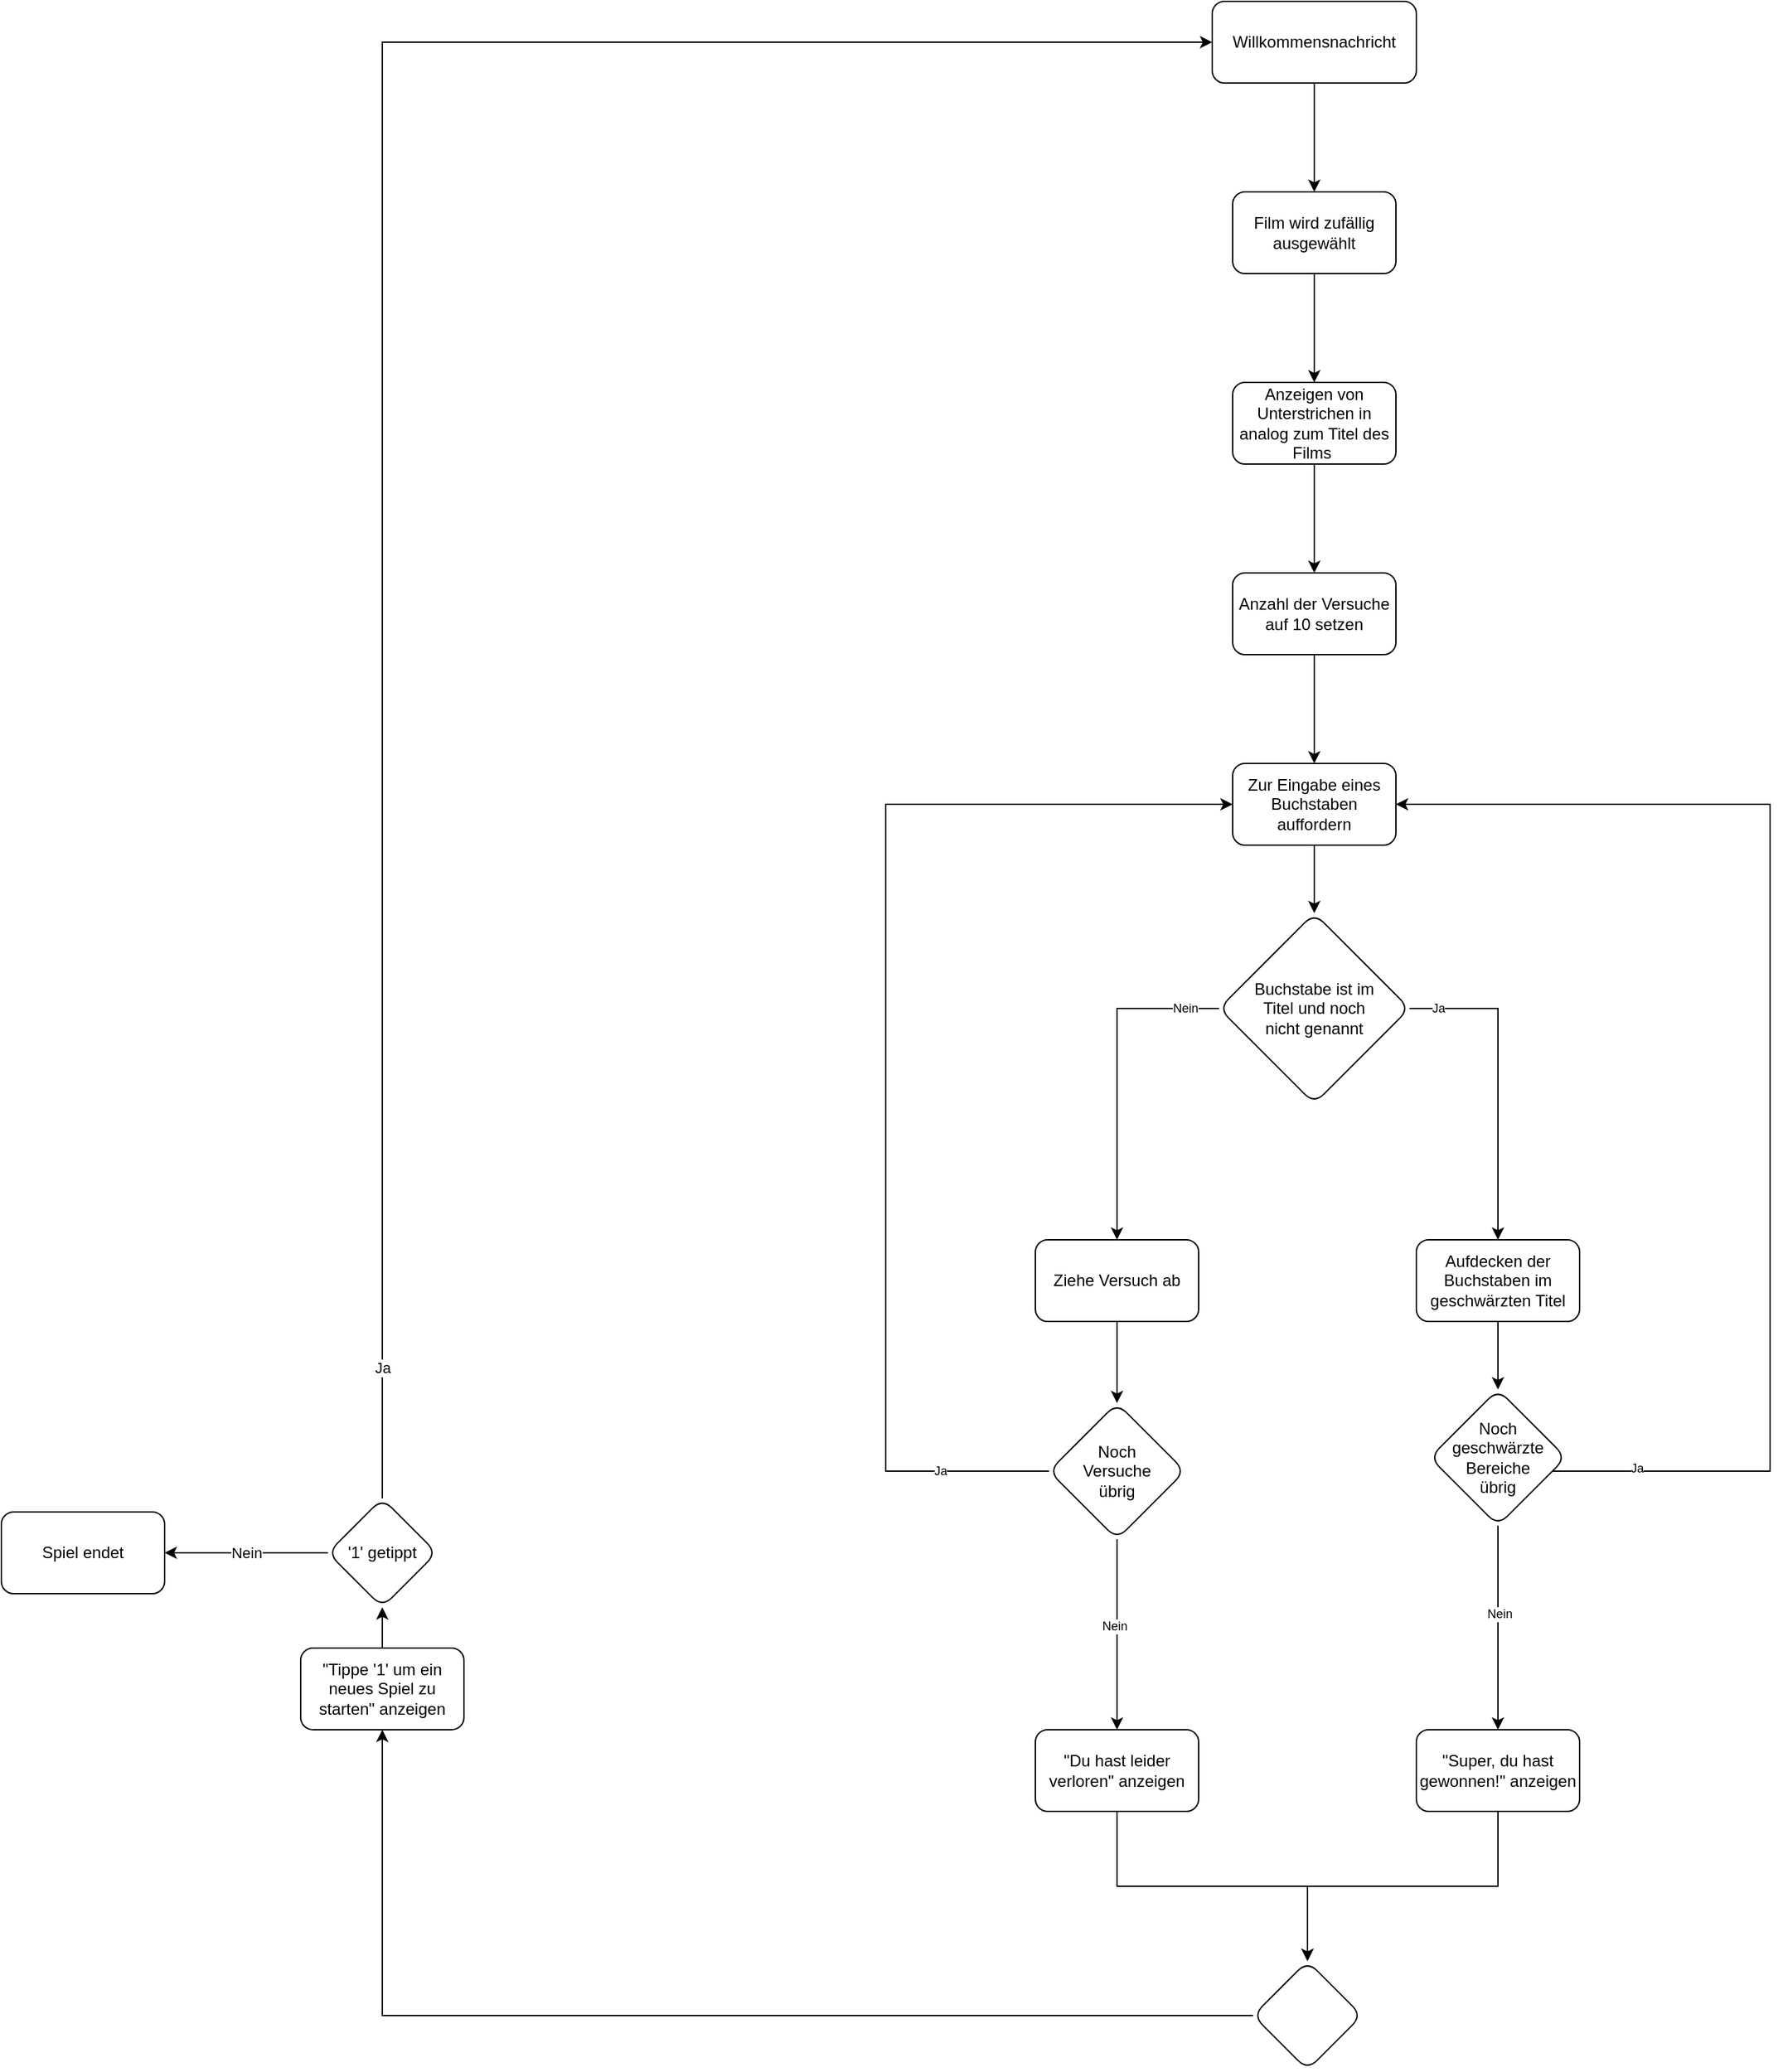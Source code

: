 <mxfile version="20.4.2" type="device"><diagram id="Mrin-eo5RftijQD7eAAX" name="Seite-1"><mxGraphModel dx="2717" dy="498" grid="1" gridSize="10" guides="1" tooltips="1" connect="1" arrows="1" fold="1" page="1" pageScale="1" pageWidth="1800" pageHeight="800" math="0" shadow="0"><root><mxCell id="0"/><mxCell id="1" parent="0"/><mxCell id="Jd8I-6saGjO_TmdEI_NM-3" value="" style="edgeStyle=orthogonalEdgeStyle;rounded=0;orthogonalLoop=1;jettySize=auto;html=1;" edge="1" parent="1" source="Jd8I-6saGjO_TmdEI_NM-1" target="Jd8I-6saGjO_TmdEI_NM-2"><mxGeometry relative="1" as="geometry"/></mxCell><mxCell id="Jd8I-6saGjO_TmdEI_NM-1" value="Willkommensnachricht" style="rounded=1;whiteSpace=wrap;html=1;" vertex="1" parent="1"><mxGeometry x="-830" y="40" width="150" height="60" as="geometry"/></mxCell><mxCell id="Jd8I-6saGjO_TmdEI_NM-5" value="" style="edgeStyle=orthogonalEdgeStyle;rounded=0;orthogonalLoop=1;jettySize=auto;html=1;" edge="1" parent="1" source="Jd8I-6saGjO_TmdEI_NM-2" target="Jd8I-6saGjO_TmdEI_NM-4"><mxGeometry relative="1" as="geometry"/></mxCell><mxCell id="Jd8I-6saGjO_TmdEI_NM-2" value="Film wird zufällig ausgewählt" style="whiteSpace=wrap;html=1;rounded=1;" vertex="1" parent="1"><mxGeometry x="-815" y="180" width="120" height="60" as="geometry"/></mxCell><mxCell id="Jd8I-6saGjO_TmdEI_NM-7" value="" style="edgeStyle=orthogonalEdgeStyle;rounded=0;orthogonalLoop=1;jettySize=auto;html=1;" edge="1" parent="1" source="Jd8I-6saGjO_TmdEI_NM-4" target="Jd8I-6saGjO_TmdEI_NM-6"><mxGeometry relative="1" as="geometry"/></mxCell><mxCell id="Jd8I-6saGjO_TmdEI_NM-4" value="Anzeigen von Unterstrichen in analog zum Titel des Films&amp;nbsp;" style="whiteSpace=wrap;html=1;rounded=1;" vertex="1" parent="1"><mxGeometry x="-815" y="320" width="120" height="60" as="geometry"/></mxCell><mxCell id="Jd8I-6saGjO_TmdEI_NM-9" value="" style="edgeStyle=orthogonalEdgeStyle;rounded=0;orthogonalLoop=1;jettySize=auto;html=1;" edge="1" parent="1" source="Jd8I-6saGjO_TmdEI_NM-6" target="Jd8I-6saGjO_TmdEI_NM-8"><mxGeometry relative="1" as="geometry"/></mxCell><mxCell id="Jd8I-6saGjO_TmdEI_NM-6" value="Anzahl der Versuche auf 10 setzen" style="whiteSpace=wrap;html=1;rounded=1;" vertex="1" parent="1"><mxGeometry x="-815" y="460" width="120" height="60" as="geometry"/></mxCell><mxCell id="Jd8I-6saGjO_TmdEI_NM-11" value="" style="edgeStyle=orthogonalEdgeStyle;rounded=0;orthogonalLoop=1;jettySize=auto;html=1;" edge="1" parent="1" source="Jd8I-6saGjO_TmdEI_NM-8" target="Jd8I-6saGjO_TmdEI_NM-10"><mxGeometry relative="1" as="geometry"/></mxCell><mxCell id="Jd8I-6saGjO_TmdEI_NM-8" value="Zur Eingabe eines Buchstaben auffordern" style="whiteSpace=wrap;html=1;rounded=1;" vertex="1" parent="1"><mxGeometry x="-815" y="600" width="120" height="60" as="geometry"/></mxCell><mxCell id="Jd8I-6saGjO_TmdEI_NM-13" value="" style="edgeStyle=orthogonalEdgeStyle;rounded=0;orthogonalLoop=1;jettySize=auto;html=1;" edge="1" parent="1" source="Jd8I-6saGjO_TmdEI_NM-10" target="Jd8I-6saGjO_TmdEI_NM-12"><mxGeometry relative="1" as="geometry"/></mxCell><mxCell id="Jd8I-6saGjO_TmdEI_NM-45" value="Nein" style="edgeLabel;html=1;align=center;verticalAlign=middle;resizable=0;points=[];fontSize=9;" vertex="1" connectable="0" parent="Jd8I-6saGjO_TmdEI_NM-13"><mxGeometry x="-0.79" relative="1" as="geometry"><mxPoint as="offset"/></mxGeometry></mxCell><mxCell id="Jd8I-6saGjO_TmdEI_NM-29" value="" style="edgeStyle=orthogonalEdgeStyle;rounded=0;orthogonalLoop=1;jettySize=auto;html=1;" edge="1" parent="1" source="Jd8I-6saGjO_TmdEI_NM-10" target="Jd8I-6saGjO_TmdEI_NM-28"><mxGeometry x="0.273" y="60" relative="1" as="geometry"><mxPoint as="offset"/></mxGeometry></mxCell><mxCell id="Jd8I-6saGjO_TmdEI_NM-44" value="Ja" style="edgeLabel;html=1;align=center;verticalAlign=middle;resizable=0;points=[];fontSize=9;" vertex="1" connectable="0" parent="Jd8I-6saGjO_TmdEI_NM-29"><mxGeometry x="-0.821" relative="1" as="geometry"><mxPoint as="offset"/></mxGeometry></mxCell><mxCell id="Jd8I-6saGjO_TmdEI_NM-10" value="&lt;span style=&quot;background-color: rgb(255, 255, 255);&quot;&gt;&lt;font style=&quot;font-size: 12px;&quot;&gt;Buchstabe ist im &lt;br&gt;Titel und noch &lt;br&gt;nicht genannt&lt;/font&gt;&lt;/span&gt;" style="rhombus;whiteSpace=wrap;html=1;rounded=1;" vertex="1" parent="1"><mxGeometry x="-825" y="710" width="140" height="140" as="geometry"/></mxCell><mxCell id="Jd8I-6saGjO_TmdEI_NM-15" value="" style="edgeStyle=orthogonalEdgeStyle;rounded=0;orthogonalLoop=1;jettySize=auto;html=1;" edge="1" parent="1" source="Jd8I-6saGjO_TmdEI_NM-12" target="Jd8I-6saGjO_TmdEI_NM-14"><mxGeometry relative="1" as="geometry"/></mxCell><mxCell id="Jd8I-6saGjO_TmdEI_NM-12" value="Ziehe Versuch ab" style="whiteSpace=wrap;html=1;rounded=1;" vertex="1" parent="1"><mxGeometry x="-960" y="950" width="120" height="60" as="geometry"/></mxCell><mxCell id="Jd8I-6saGjO_TmdEI_NM-27" style="edgeStyle=orthogonalEdgeStyle;rounded=0;orthogonalLoop=1;jettySize=auto;html=1;exitX=0;exitY=0.5;exitDx=0;exitDy=0;entryX=0;entryY=0.5;entryDx=0;entryDy=0;" edge="1" parent="1" source="Jd8I-6saGjO_TmdEI_NM-14" target="Jd8I-6saGjO_TmdEI_NM-8"><mxGeometry relative="1" as="geometry"><mxPoint x="-980" y="1006" as="targetPoint"/><Array as="points"><mxPoint x="-1070" y="1120"/><mxPoint x="-1070" y="630"/></Array></mxGeometry></mxCell><mxCell id="Jd8I-6saGjO_TmdEI_NM-48" value="Ja" style="edgeLabel;html=1;align=center;verticalAlign=middle;resizable=0;points=[];fontSize=9;" vertex="1" connectable="0" parent="Jd8I-6saGjO_TmdEI_NM-27"><mxGeometry x="-0.814" relative="1" as="geometry"><mxPoint as="offset"/></mxGeometry></mxCell><mxCell id="Jd8I-6saGjO_TmdEI_NM-46" style="edgeStyle=orthogonalEdgeStyle;rounded=0;orthogonalLoop=1;jettySize=auto;html=1;fontSize=9;" edge="1" parent="1" source="Jd8I-6saGjO_TmdEI_NM-14" target="Jd8I-6saGjO_TmdEI_NM-35"><mxGeometry relative="1" as="geometry"/></mxCell><mxCell id="Jd8I-6saGjO_TmdEI_NM-47" value="Nein" style="edgeLabel;html=1;align=center;verticalAlign=middle;resizable=0;points=[];fontSize=9;" vertex="1" connectable="0" parent="Jd8I-6saGjO_TmdEI_NM-46"><mxGeometry x="-0.089" y="-2" relative="1" as="geometry"><mxPoint as="offset"/></mxGeometry></mxCell><mxCell id="Jd8I-6saGjO_TmdEI_NM-14" value="Noch &lt;br&gt;Versuche &lt;br&gt;übrig" style="rhombus;whiteSpace=wrap;html=1;rounded=1;" vertex="1" parent="1"><mxGeometry x="-950" y="1070" width="100" height="100" as="geometry"/></mxCell><mxCell id="Jd8I-6saGjO_TmdEI_NM-19" value="" style="edgeStyle=orthogonalEdgeStyle;rounded=0;orthogonalLoop=1;jettySize=auto;html=1;" edge="1" parent="1" source="Jd8I-6saGjO_TmdEI_NM-16" target="Jd8I-6saGjO_TmdEI_NM-18"><mxGeometry relative="1" as="geometry"/></mxCell><mxCell id="Jd8I-6saGjO_TmdEI_NM-16" value="&quot;Tippe '1' um ein neues Spiel zu starten&quot; anzeigen" style="whiteSpace=wrap;html=1;rounded=1;" vertex="1" parent="1"><mxGeometry x="-1500" y="1250" width="120" height="60" as="geometry"/></mxCell><mxCell id="Jd8I-6saGjO_TmdEI_NM-21" value="Nein" style="edgeStyle=orthogonalEdgeStyle;rounded=0;orthogonalLoop=1;jettySize=auto;html=1;" edge="1" parent="1" source="Jd8I-6saGjO_TmdEI_NM-18" target="Jd8I-6saGjO_TmdEI_NM-20"><mxGeometry relative="1" as="geometry"/></mxCell><mxCell id="Jd8I-6saGjO_TmdEI_NM-23" value="" style="edgeStyle=orthogonalEdgeStyle;rounded=0;orthogonalLoop=1;jettySize=auto;html=1;entryX=0;entryY=0.5;entryDx=0;entryDy=0;" edge="1" parent="1" source="Jd8I-6saGjO_TmdEI_NM-18" target="Jd8I-6saGjO_TmdEI_NM-1"><mxGeometry relative="1" as="geometry"><mxPoint x="-1260" y="460" as="targetPoint"/><Array as="points"><mxPoint x="-1440" y="70"/></Array></mxGeometry></mxCell><mxCell id="Jd8I-6saGjO_TmdEI_NM-24" value="Ja" style="edgeLabel;html=1;align=center;verticalAlign=middle;resizable=0;points=[];" vertex="1" connectable="0" parent="Jd8I-6saGjO_TmdEI_NM-23"><mxGeometry x="-0.886" relative="1" as="geometry"><mxPoint as="offset"/></mxGeometry></mxCell><mxCell id="Jd8I-6saGjO_TmdEI_NM-18" value="'1' getippt" style="rhombus;whiteSpace=wrap;html=1;rounded=1;" vertex="1" parent="1"><mxGeometry x="-1480" y="1140" width="80" height="80" as="geometry"/></mxCell><mxCell id="Jd8I-6saGjO_TmdEI_NM-20" value="Spiel endet" style="whiteSpace=wrap;html=1;rounded=1;" vertex="1" parent="1"><mxGeometry x="-1720" y="1150" width="120" height="60" as="geometry"/></mxCell><mxCell id="Jd8I-6saGjO_TmdEI_NM-31" value="" style="edgeStyle=orthogonalEdgeStyle;rounded=0;orthogonalLoop=1;jettySize=auto;html=1;" edge="1" parent="1" source="Jd8I-6saGjO_TmdEI_NM-28" target="Jd8I-6saGjO_TmdEI_NM-30"><mxGeometry relative="1" as="geometry"/></mxCell><mxCell id="Jd8I-6saGjO_TmdEI_NM-28" value="Aufdecken der Buchstaben im geschwärzten Titel" style="whiteSpace=wrap;html=1;rounded=1;" vertex="1" parent="1"><mxGeometry x="-680" y="950" width="120" height="60" as="geometry"/></mxCell><mxCell id="Jd8I-6saGjO_TmdEI_NM-32" style="edgeStyle=orthogonalEdgeStyle;rounded=0;orthogonalLoop=1;jettySize=auto;html=1;entryX=1;entryY=0.5;entryDx=0;entryDy=0;" edge="1" parent="1" source="Jd8I-6saGjO_TmdEI_NM-30" target="Jd8I-6saGjO_TmdEI_NM-8"><mxGeometry relative="1" as="geometry"><Array as="points"><mxPoint x="-420" y="1120"/><mxPoint x="-420" y="630"/></Array></mxGeometry></mxCell><mxCell id="Jd8I-6saGjO_TmdEI_NM-50" value="Ja" style="edgeLabel;html=1;align=center;verticalAlign=middle;resizable=0;points=[];fontSize=9;" vertex="1" connectable="0" parent="Jd8I-6saGjO_TmdEI_NM-32"><mxGeometry x="-0.867" y="2" relative="1" as="geometry"><mxPoint as="offset"/></mxGeometry></mxCell><mxCell id="Jd8I-6saGjO_TmdEI_NM-34" value="" style="edgeStyle=orthogonalEdgeStyle;rounded=0;orthogonalLoop=1;jettySize=auto;html=1;" edge="1" parent="1" source="Jd8I-6saGjO_TmdEI_NM-30" target="Jd8I-6saGjO_TmdEI_NM-33"><mxGeometry relative="1" as="geometry"/></mxCell><mxCell id="Jd8I-6saGjO_TmdEI_NM-49" value="Nein" style="edgeLabel;html=1;align=center;verticalAlign=middle;resizable=0;points=[];fontSize=9;" vertex="1" connectable="0" parent="Jd8I-6saGjO_TmdEI_NM-34"><mxGeometry x="-0.142" y="1" relative="1" as="geometry"><mxPoint as="offset"/></mxGeometry></mxCell><mxCell id="Jd8I-6saGjO_TmdEI_NM-30" value="Noch geschwärzte Bereiche &lt;br&gt;übrig" style="rhombus;whiteSpace=wrap;html=1;rounded=1;" vertex="1" parent="1"><mxGeometry x="-670" y="1060" width="100" height="100" as="geometry"/></mxCell><mxCell id="Jd8I-6saGjO_TmdEI_NM-37" style="edgeStyle=orthogonalEdgeStyle;rounded=0;orthogonalLoop=1;jettySize=auto;html=1;exitX=0.5;exitY=1;exitDx=0;exitDy=0;" edge="1" parent="1" source="Jd8I-6saGjO_TmdEI_NM-33" target="Jd8I-6saGjO_TmdEI_NM-39"><mxGeometry relative="1" as="geometry"><mxPoint x="-800" y="1280" as="targetPoint"/></mxGeometry></mxCell><mxCell id="Jd8I-6saGjO_TmdEI_NM-33" value="&quot;Super, du hast gewonnen!&quot; anzeigen" style="whiteSpace=wrap;html=1;rounded=1;" vertex="1" parent="1"><mxGeometry x="-680" y="1310" width="120" height="60" as="geometry"/></mxCell><mxCell id="Jd8I-6saGjO_TmdEI_NM-40" value="" style="edgeStyle=orthogonalEdgeStyle;rounded=0;orthogonalLoop=1;jettySize=auto;html=1;exitX=0.5;exitY=1;exitDx=0;exitDy=0;" edge="1" parent="1" source="Jd8I-6saGjO_TmdEI_NM-35" target="Jd8I-6saGjO_TmdEI_NM-39"><mxGeometry relative="1" as="geometry"/></mxCell><mxCell id="Jd8I-6saGjO_TmdEI_NM-35" value="&quot;Du hast leider verloren&quot; anzeigen" style="rounded=1;whiteSpace=wrap;html=1;" vertex="1" parent="1"><mxGeometry x="-960" y="1310" width="120" height="60" as="geometry"/></mxCell><mxCell id="Jd8I-6saGjO_TmdEI_NM-41" style="edgeStyle=orthogonalEdgeStyle;rounded=0;orthogonalLoop=1;jettySize=auto;html=1;entryX=0.5;entryY=1;entryDx=0;entryDy=0;" edge="1" parent="1" source="Jd8I-6saGjO_TmdEI_NM-39" target="Jd8I-6saGjO_TmdEI_NM-16"><mxGeometry relative="1" as="geometry"/></mxCell><mxCell id="Jd8I-6saGjO_TmdEI_NM-39" value="" style="rhombus;whiteSpace=wrap;html=1;rounded=1;" vertex="1" parent="1"><mxGeometry x="-800" y="1480" width="80" height="80" as="geometry"/></mxCell></root></mxGraphModel></diagram></mxfile>